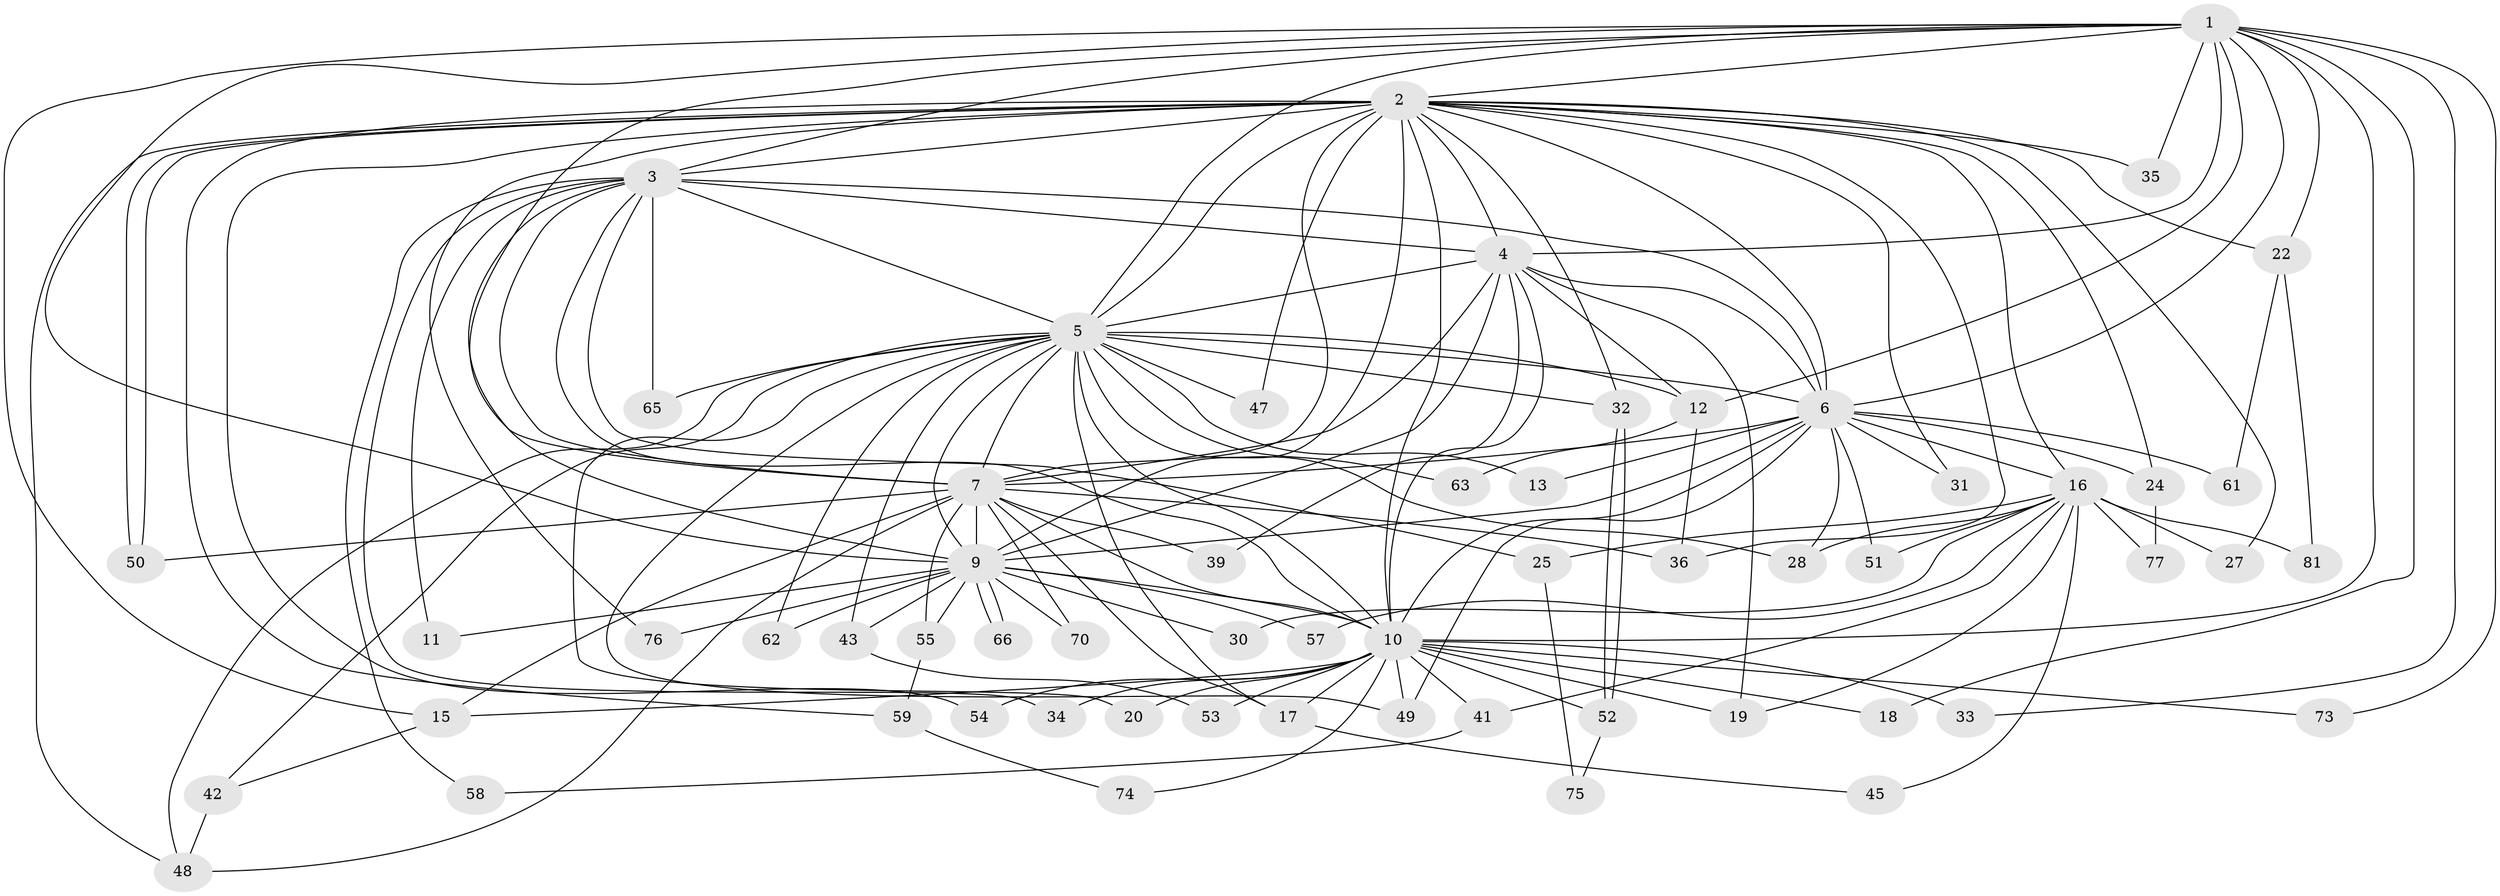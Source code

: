 // original degree distribution, {18: 0.024390243902439025, 28: 0.012195121951219513, 15: 0.036585365853658534, 13: 0.012195121951219513, 17: 0.012195121951219513, 21: 0.012195121951219513, 26: 0.012195121951219513, 2: 0.524390243902439, 5: 0.012195121951219513, 4: 0.10975609756097561, 11: 0.012195121951219513, 3: 0.21951219512195122}
// Generated by graph-tools (version 1.1) at 2025/11/02/27/25 16:11:05]
// undirected, 59 vertices, 147 edges
graph export_dot {
graph [start="1"]
  node [color=gray90,style=filled];
  1 [super="+44"];
  2 [super="+14"];
  3 [super="+67"];
  4 [super="+69"];
  5 [super="+8"];
  6 [super="+37"];
  7 [super="+46"];
  9 [super="+26"];
  10 [super="+23"];
  11;
  12 [super="+72"];
  13;
  15 [super="+68"];
  16 [super="+38"];
  17 [super="+40"];
  18 [super="+82"];
  19 [super="+21"];
  20 [super="+64"];
  22;
  24;
  25;
  27;
  28 [super="+29"];
  30;
  31;
  32;
  33 [super="+80"];
  34;
  35;
  36;
  39;
  41;
  42 [super="+79"];
  43;
  45;
  47;
  48 [super="+60"];
  49 [super="+71"];
  50 [super="+56"];
  51;
  52 [super="+78"];
  53;
  54;
  55;
  57;
  58;
  59;
  61;
  62;
  63;
  65;
  66;
  70;
  73;
  74;
  75;
  76;
  77;
  81;
  1 -- 2 [weight=2];
  1 -- 3;
  1 -- 4 [weight=2];
  1 -- 5 [weight=2];
  1 -- 6;
  1 -- 7;
  1 -- 9;
  1 -- 10;
  1 -- 12;
  1 -- 15;
  1 -- 18 [weight=2];
  1 -- 22;
  1 -- 33;
  1 -- 35;
  1 -- 73;
  2 -- 3 [weight=2];
  2 -- 4;
  2 -- 5 [weight=2];
  2 -- 6 [weight=2];
  2 -- 7;
  2 -- 9 [weight=2];
  2 -- 10;
  2 -- 16;
  2 -- 22;
  2 -- 24;
  2 -- 27;
  2 -- 31;
  2 -- 32;
  2 -- 35;
  2 -- 36;
  2 -- 47;
  2 -- 50;
  2 -- 50;
  2 -- 54;
  2 -- 59;
  2 -- 76;
  2 -- 48;
  3 -- 4;
  3 -- 5 [weight=2];
  3 -- 6;
  3 -- 7;
  3 -- 9;
  3 -- 10;
  3 -- 11;
  3 -- 25;
  3 -- 34;
  3 -- 58;
  3 -- 65;
  4 -- 5 [weight=2];
  4 -- 6;
  4 -- 7;
  4 -- 9;
  4 -- 10;
  4 -- 19;
  4 -- 39;
  4 -- 12;
  5 -- 6 [weight=2];
  5 -- 7 [weight=2];
  5 -- 9 [weight=2];
  5 -- 10 [weight=2];
  5 -- 12;
  5 -- 17;
  5 -- 42;
  5 -- 47;
  5 -- 48;
  5 -- 62;
  5 -- 65;
  5 -- 13;
  5 -- 20;
  5 -- 28 [weight=2];
  5 -- 32;
  5 -- 43;
  5 -- 63;
  5 -- 49;
  6 -- 7;
  6 -- 9;
  6 -- 10;
  6 -- 13;
  6 -- 16;
  6 -- 24;
  6 -- 28;
  6 -- 31;
  6 -- 49;
  6 -- 51;
  6 -- 61;
  7 -- 9;
  7 -- 10;
  7 -- 15;
  7 -- 17;
  7 -- 39;
  7 -- 48;
  7 -- 55;
  7 -- 50;
  7 -- 36;
  7 -- 70;
  9 -- 10 [weight=2];
  9 -- 11;
  9 -- 30;
  9 -- 43;
  9 -- 55;
  9 -- 57;
  9 -- 62;
  9 -- 66;
  9 -- 66;
  9 -- 70;
  9 -- 76;
  10 -- 18;
  10 -- 19;
  10 -- 20 [weight=2];
  10 -- 33 [weight=2];
  10 -- 34;
  10 -- 41;
  10 -- 49;
  10 -- 53;
  10 -- 54;
  10 -- 73;
  10 -- 74;
  10 -- 52;
  10 -- 17;
  10 -- 15;
  12 -- 36;
  12 -- 63;
  15 -- 42;
  16 -- 25;
  16 -- 27;
  16 -- 30;
  16 -- 41;
  16 -- 45;
  16 -- 51;
  16 -- 57;
  16 -- 81;
  16 -- 77;
  16 -- 19;
  16 -- 28;
  17 -- 45;
  22 -- 61;
  22 -- 81;
  24 -- 77;
  25 -- 75;
  32 -- 52;
  32 -- 52;
  41 -- 58;
  42 -- 48;
  43 -- 53;
  52 -- 75;
  55 -- 59;
  59 -- 74;
}

